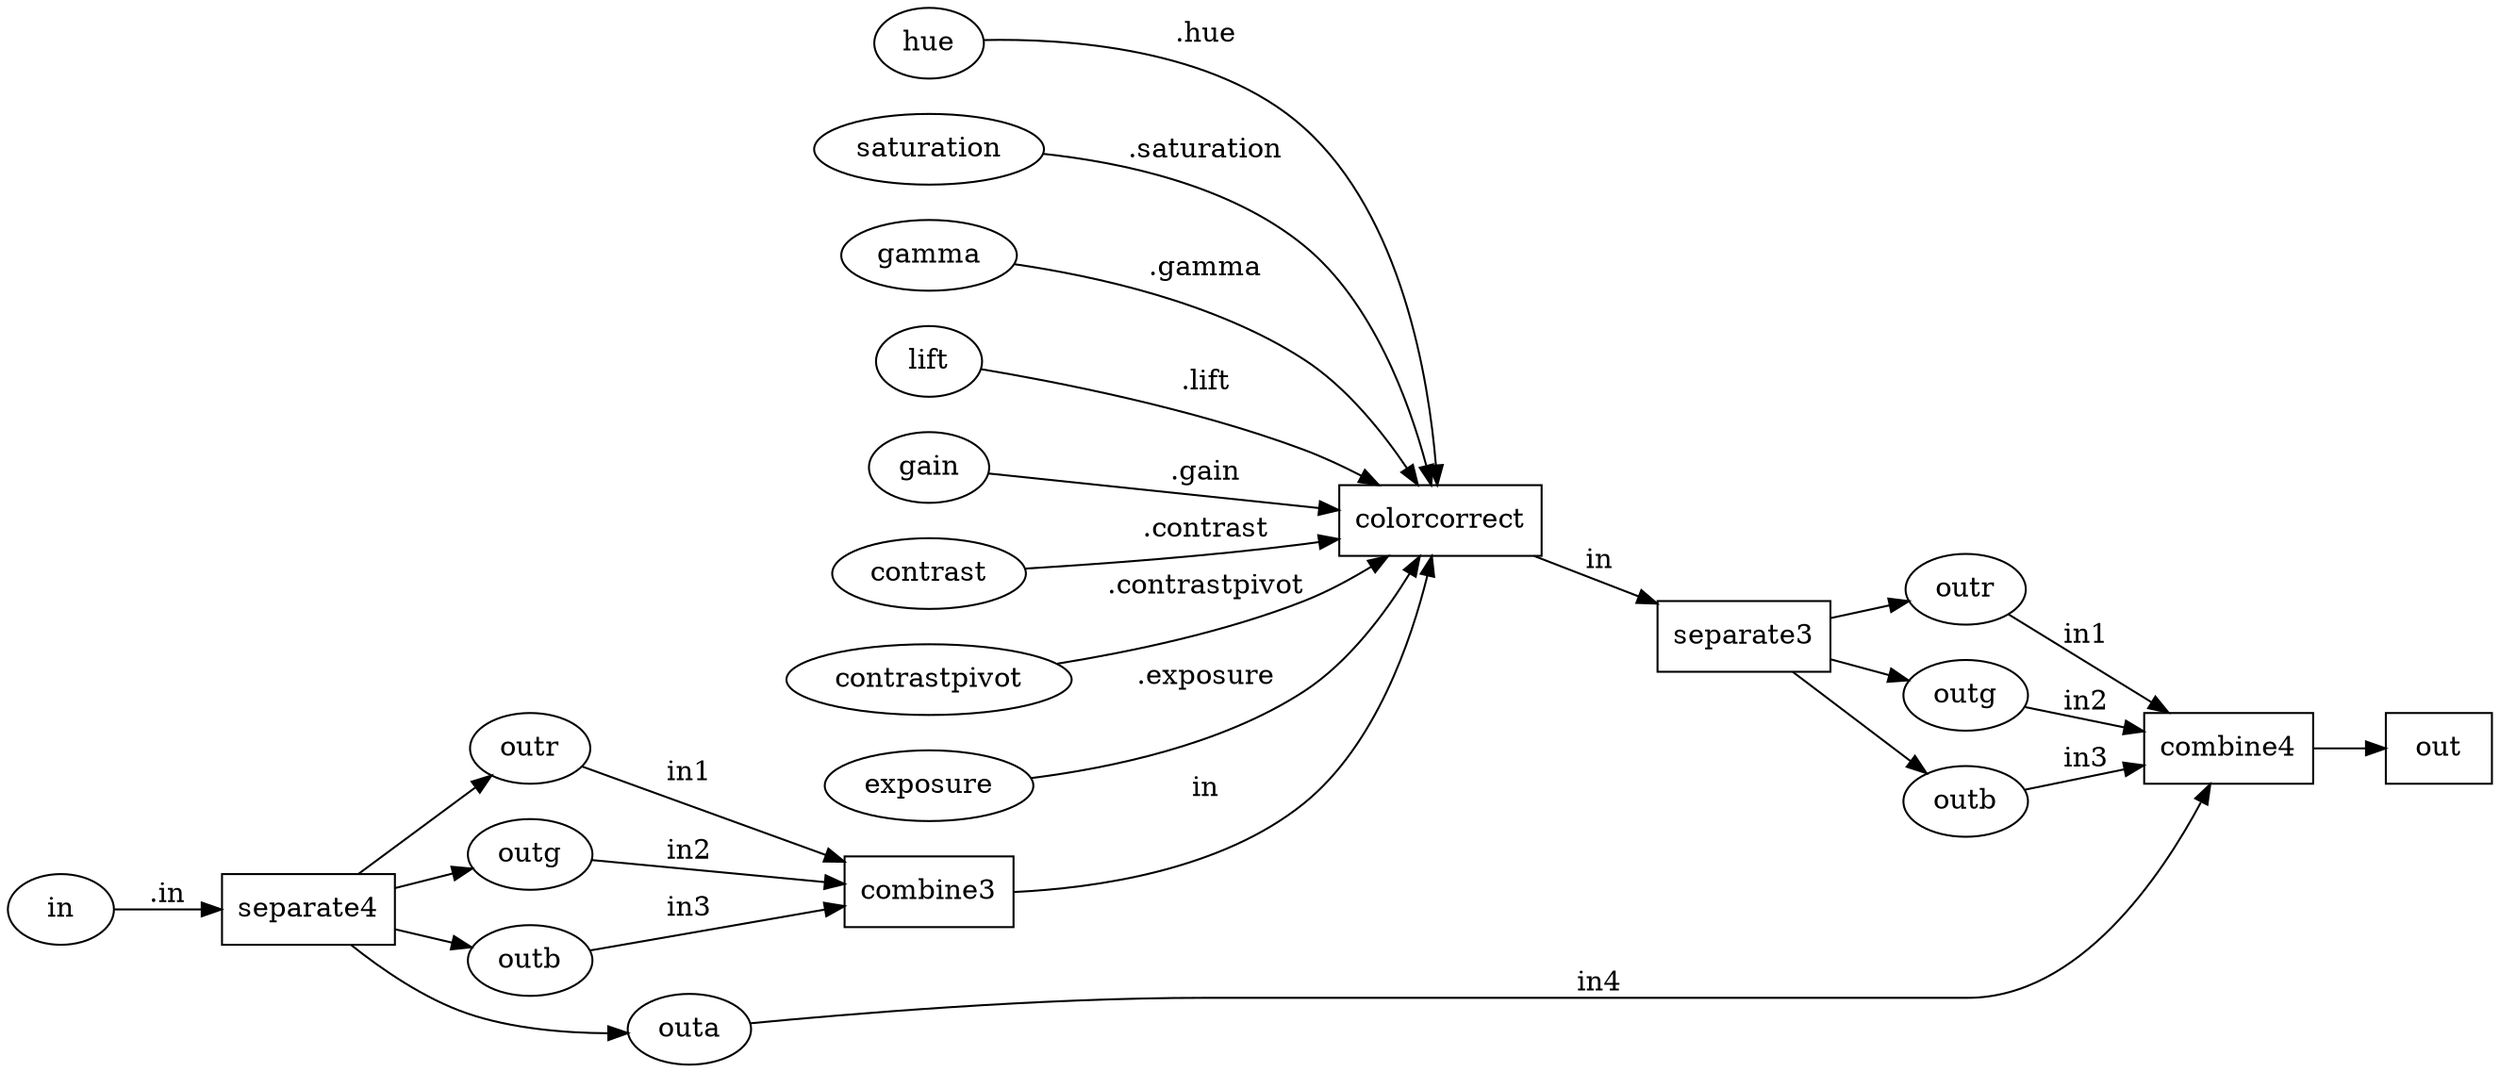 digraph {
  rankdir = LR;
    NG_colorcorrect_color4_N_combine_with_alpha [label= "combine4"];
    NG_colorcorrect_color4_N_combine_with_alpha[shape = box];
    NG_colorcorrect_color4_N_combine_with_alpha ->     NG_colorcorrect_color4_out;
    NG_colorcorrect_color4_out [label= "out"];
    NG_colorcorrect_color4_out[shape = box]; 
    NG_colorcorrect_color4_N_split_color [label= "separate3"];
    NG_colorcorrect_color4_N_split_color[shape = box];
    NG_colorcorrect_color4_N_split_color -> NG_colorcorrect_color4_NG_colorcorrect_color4_N_split_coloroutr;
    NG_colorcorrect_color4_NG_colorcorrect_color4_N_split_coloroutr [label= "outr."];
    NG_colorcorrect_color4_NG_colorcorrect_color4_N_split_coloroutr [label= "outr"];
    NG_colorcorrect_color4_NG_colorcorrect_color4_N_split_coloroutr [shape = ellipse];
    NG_colorcorrect_color4_NG_colorcorrect_color4_N_split_coloroutr ->     NG_colorcorrect_color4_N_combine_with_alpha [label= "in1"];
    NG_colorcorrect_color4_N_combine_with_alpha [label= "combine4"];
    NG_colorcorrect_color4_N_combine_with_alpha[shape = box]; 
    NG_colorcorrect_color4_N_colorcorrect [label= "colorcorrect"];
    NG_colorcorrect_color4_N_colorcorrect[shape = box];
    NG_colorcorrect_color4_N_colorcorrect ->     NG_colorcorrect_color4_N_split_color [label= "in"];
    NG_colorcorrect_color4_N_split_color [label= "separate3"];
    NG_colorcorrect_color4_N_split_color[shape = box]; 
    NG_colorcorrect_color4_hueINT [label="hue"];
    NG_colorcorrect_color4_hueINT [shape = ellipse];
    NG_colorcorrect_color4_N_colorcorrect [label="colorcorrect"];
    NG_colorcorrect_color4_hueINT -> NG_colorcorrect_color4_N_colorcorrect [label=".hue"];
    NG_colorcorrect_color4_saturationINT [label="saturation"];
    NG_colorcorrect_color4_saturationINT [shape = ellipse];
    NG_colorcorrect_color4_N_colorcorrect [label="colorcorrect"];
    NG_colorcorrect_color4_saturationINT -> NG_colorcorrect_color4_N_colorcorrect [label=".saturation"];
    NG_colorcorrect_color4_gammaINT [label="gamma"];
    NG_colorcorrect_color4_gammaINT [shape = ellipse];
    NG_colorcorrect_color4_N_colorcorrect [label="colorcorrect"];
    NG_colorcorrect_color4_gammaINT -> NG_colorcorrect_color4_N_colorcorrect [label=".gamma"];
    NG_colorcorrect_color4_liftINT [label="lift"];
    NG_colorcorrect_color4_liftINT [shape = ellipse];
    NG_colorcorrect_color4_N_colorcorrect [label="colorcorrect"];
    NG_colorcorrect_color4_liftINT -> NG_colorcorrect_color4_N_colorcorrect [label=".lift"];
    NG_colorcorrect_color4_gainINT [label="gain"];
    NG_colorcorrect_color4_gainINT [shape = ellipse];
    NG_colorcorrect_color4_N_colorcorrect [label="colorcorrect"];
    NG_colorcorrect_color4_gainINT -> NG_colorcorrect_color4_N_colorcorrect [label=".gain"];
    NG_colorcorrect_color4_contrastINT [label="contrast"];
    NG_colorcorrect_color4_contrastINT [shape = ellipse];
    NG_colorcorrect_color4_N_colorcorrect [label="colorcorrect"];
    NG_colorcorrect_color4_contrastINT -> NG_colorcorrect_color4_N_colorcorrect [label=".contrast"];
    NG_colorcorrect_color4_contrastpivotINT [label="contrastpivot"];
    NG_colorcorrect_color4_contrastpivotINT [shape = ellipse];
    NG_colorcorrect_color4_N_colorcorrect [label="colorcorrect"];
    NG_colorcorrect_color4_contrastpivotINT -> NG_colorcorrect_color4_N_colorcorrect [label=".contrastpivot"];
    NG_colorcorrect_color4_exposureINT [label="exposure"];
    NG_colorcorrect_color4_exposureINT [shape = ellipse];
    NG_colorcorrect_color4_N_colorcorrect [label="colorcorrect"];
    NG_colorcorrect_color4_exposureINT -> NG_colorcorrect_color4_N_colorcorrect [label=".exposure"];
    NG_colorcorrect_color4_N_combine_color [label= "combine3"];
    NG_colorcorrect_color4_N_combine_color[shape = box];
    NG_colorcorrect_color4_N_combine_color ->     NG_colorcorrect_color4_N_colorcorrect [label= "in"];
    NG_colorcorrect_color4_N_colorcorrect [label= "colorcorrect"];
    NG_colorcorrect_color4_N_colorcorrect[shape = box]; 
    NG_colorcorrect_color4_N_split_color4 [label= "separate4"];
    NG_colorcorrect_color4_N_split_color4[shape = box];
    NG_colorcorrect_color4_N_split_color4 -> NG_colorcorrect_color4_NG_colorcorrect_color4_N_split_color4outr;
    NG_colorcorrect_color4_NG_colorcorrect_color4_N_split_color4outr [label= "outr."];
    NG_colorcorrect_color4_NG_colorcorrect_color4_N_split_color4outr [label= "outr"];
    NG_colorcorrect_color4_NG_colorcorrect_color4_N_split_color4outr [shape = ellipse];
    NG_colorcorrect_color4_NG_colorcorrect_color4_N_split_color4outr ->     NG_colorcorrect_color4_N_combine_color [label= "in1"];
    NG_colorcorrect_color4_N_combine_color [label= "combine3"];
    NG_colorcorrect_color4_N_combine_color[shape = box]; 
    NG_colorcorrect_color4_inINT [label="in"];
    NG_colorcorrect_color4_inINT [shape = ellipse];
    NG_colorcorrect_color4_N_split_color4 [label="separate4"];
    NG_colorcorrect_color4_inINT -> NG_colorcorrect_color4_N_split_color4 [label=".in"];
    NG_colorcorrect_color4_N_split_color4 [label= "separate4"];
    NG_colorcorrect_color4_N_split_color4[shape = box];
    NG_colorcorrect_color4_N_split_color4 -> NG_colorcorrect_color4_NG_colorcorrect_color4_N_split_color4outg;
    NG_colorcorrect_color4_NG_colorcorrect_color4_N_split_color4outg [label= "outg."];
    NG_colorcorrect_color4_NG_colorcorrect_color4_N_split_color4outg [label= "outg"];
    NG_colorcorrect_color4_NG_colorcorrect_color4_N_split_color4outg [shape = ellipse];
    NG_colorcorrect_color4_NG_colorcorrect_color4_N_split_color4outg ->     NG_colorcorrect_color4_N_combine_color [label= "in2"];
    NG_colorcorrect_color4_N_combine_color [label= "combine3"];
    NG_colorcorrect_color4_N_combine_color[shape = box]; 
    NG_colorcorrect_color4_N_split_color4 [label= "separate4"];
    NG_colorcorrect_color4_N_split_color4[shape = box];
    NG_colorcorrect_color4_N_split_color4 -> NG_colorcorrect_color4_NG_colorcorrect_color4_N_split_color4outb;
    NG_colorcorrect_color4_NG_colorcorrect_color4_N_split_color4outb [label= "outb."];
    NG_colorcorrect_color4_NG_colorcorrect_color4_N_split_color4outb [label= "outb"];
    NG_colorcorrect_color4_NG_colorcorrect_color4_N_split_color4outb [shape = ellipse];
    NG_colorcorrect_color4_NG_colorcorrect_color4_N_split_color4outb ->     NG_colorcorrect_color4_N_combine_color [label= "in3"];
    NG_colorcorrect_color4_N_combine_color [label= "combine3"];
    NG_colorcorrect_color4_N_combine_color[shape = box]; 
    NG_colorcorrect_color4_N_split_color [label= "separate3"];
    NG_colorcorrect_color4_N_split_color[shape = box];
    NG_colorcorrect_color4_N_split_color -> NG_colorcorrect_color4_NG_colorcorrect_color4_N_split_coloroutg;
    NG_colorcorrect_color4_NG_colorcorrect_color4_N_split_coloroutg [label= "outg."];
    NG_colorcorrect_color4_NG_colorcorrect_color4_N_split_coloroutg [label= "outg"];
    NG_colorcorrect_color4_NG_colorcorrect_color4_N_split_coloroutg [shape = ellipse];
    NG_colorcorrect_color4_NG_colorcorrect_color4_N_split_coloroutg ->     NG_colorcorrect_color4_N_combine_with_alpha [label= "in2"];
    NG_colorcorrect_color4_N_combine_with_alpha [label= "combine4"];
    NG_colorcorrect_color4_N_combine_with_alpha[shape = box]; 
    NG_colorcorrect_color4_N_split_color [label= "separate3"];
    NG_colorcorrect_color4_N_split_color[shape = box];
    NG_colorcorrect_color4_N_split_color -> NG_colorcorrect_color4_NG_colorcorrect_color4_N_split_coloroutb;
    NG_colorcorrect_color4_NG_colorcorrect_color4_N_split_coloroutb [label= "outb."];
    NG_colorcorrect_color4_NG_colorcorrect_color4_N_split_coloroutb [label= "outb"];
    NG_colorcorrect_color4_NG_colorcorrect_color4_N_split_coloroutb [shape = ellipse];
    NG_colorcorrect_color4_NG_colorcorrect_color4_N_split_coloroutb ->     NG_colorcorrect_color4_N_combine_with_alpha [label= "in3"];
    NG_colorcorrect_color4_N_combine_with_alpha [label= "combine4"];
    NG_colorcorrect_color4_N_combine_with_alpha[shape = box]; 
    NG_colorcorrect_color4_N_split_color4 [label= "separate4"];
    NG_colorcorrect_color4_N_split_color4[shape = box];
    NG_colorcorrect_color4_N_split_color4 -> NG_colorcorrect_color4_NG_colorcorrect_color4_N_split_color4outa;
    NG_colorcorrect_color4_NG_colorcorrect_color4_N_split_color4outa [label= "outa."];
    NG_colorcorrect_color4_NG_colorcorrect_color4_N_split_color4outa [label= "outa"];
    NG_colorcorrect_color4_NG_colorcorrect_color4_N_split_color4outa [shape = ellipse];
    NG_colorcorrect_color4_NG_colorcorrect_color4_N_split_color4outa ->     NG_colorcorrect_color4_N_combine_with_alpha [label= "in4"];
    NG_colorcorrect_color4_N_combine_with_alpha [label= "combine4"];
    NG_colorcorrect_color4_N_combine_with_alpha[shape = box]; 
}
